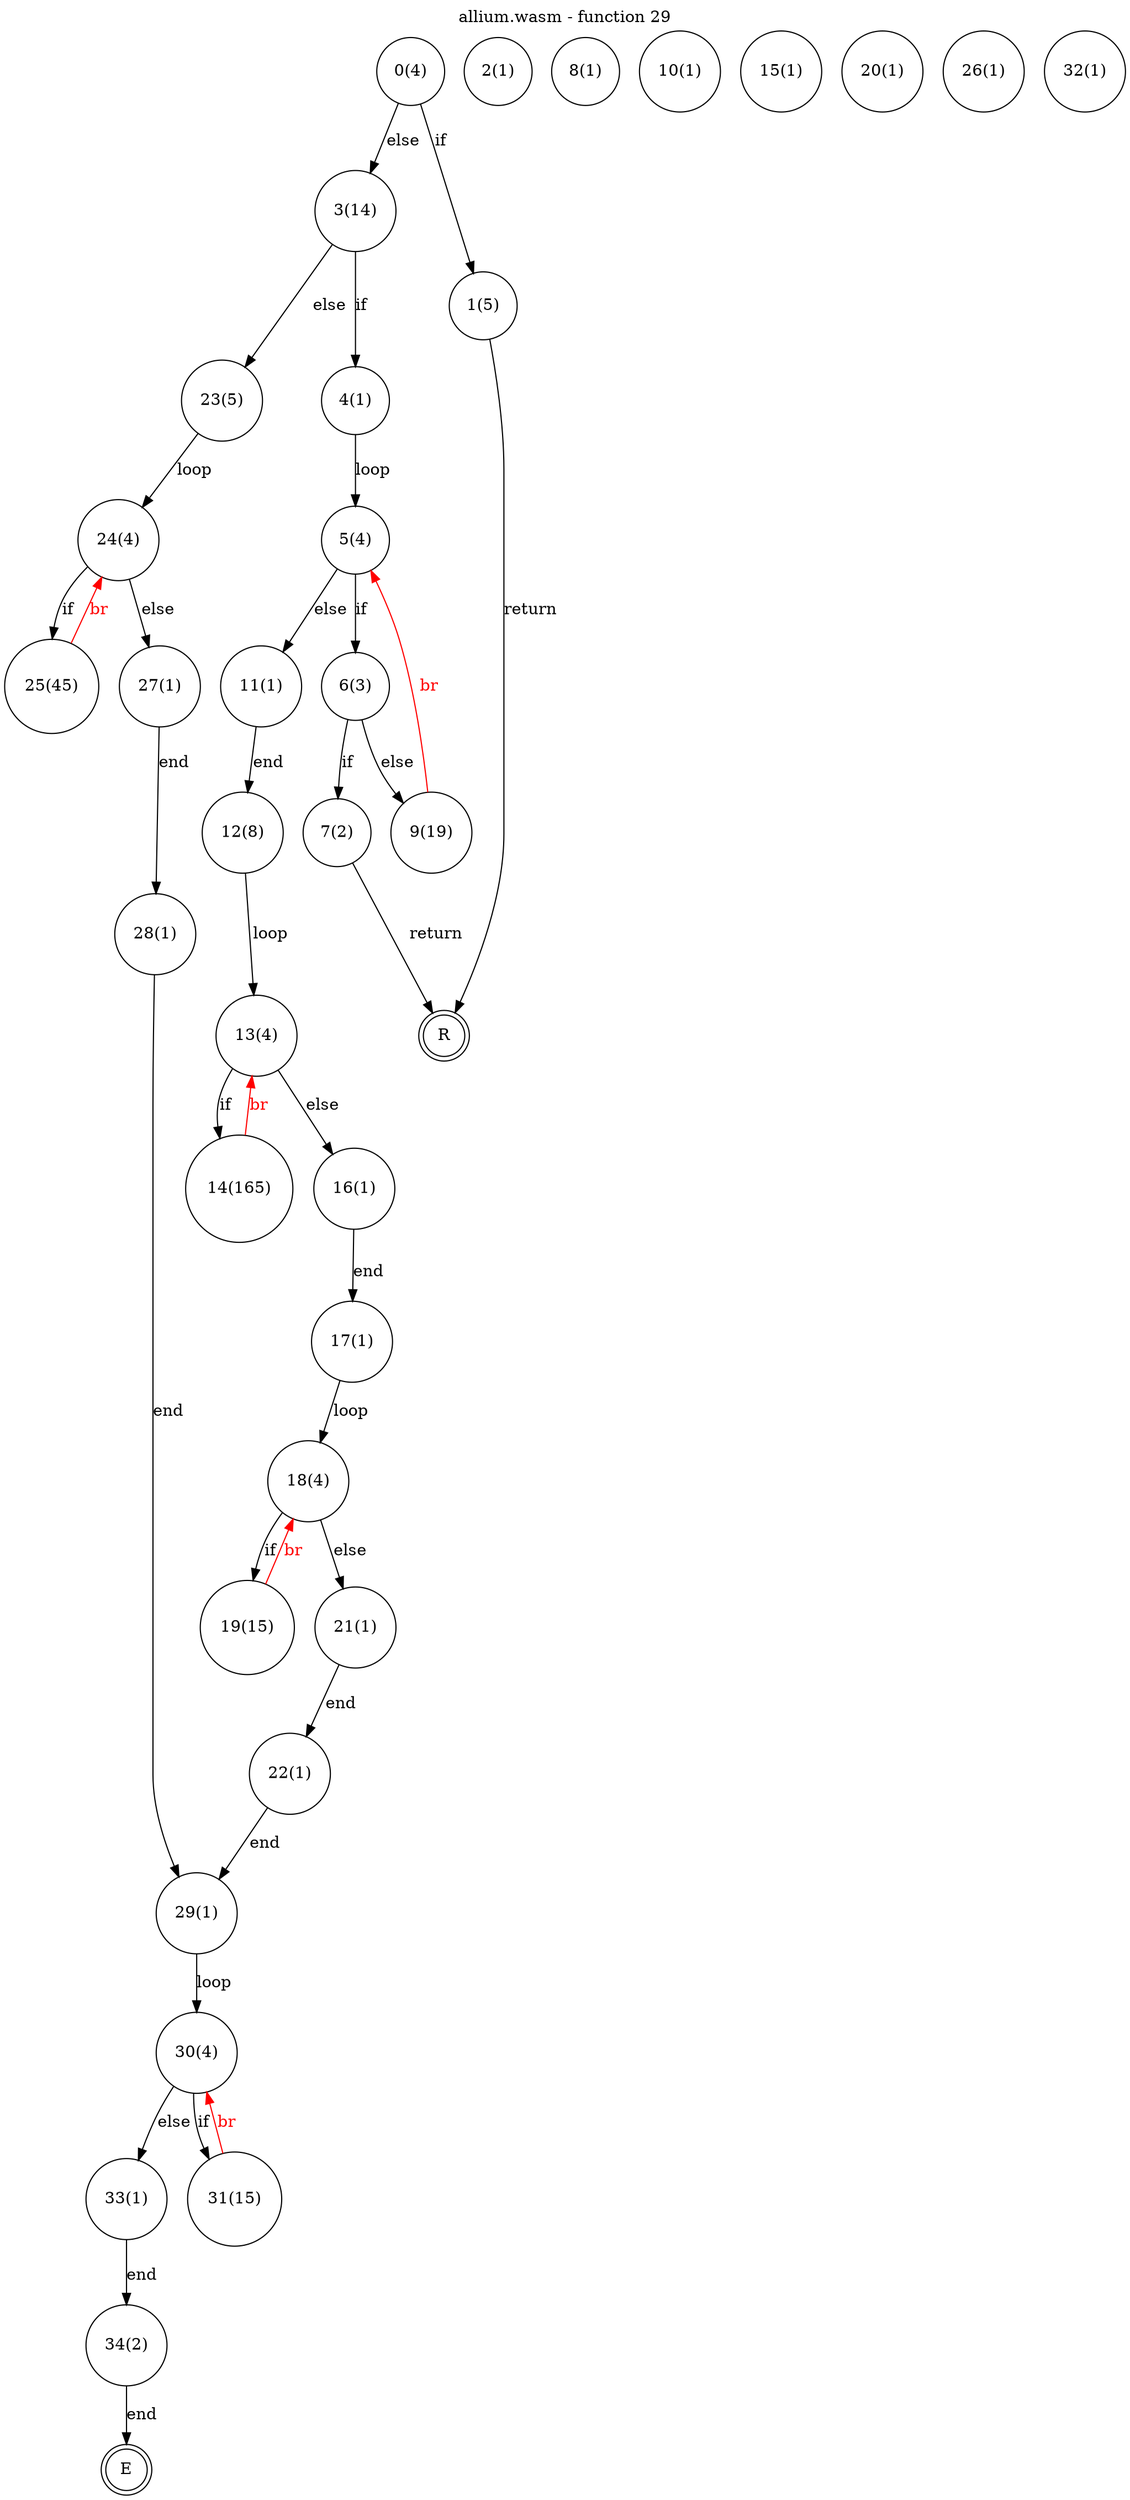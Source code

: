 digraph finite_state_machine {
    label = "allium.wasm - function 29"
    labelloc =  t
    labelfontsize = 16
    labelfontcolor = black
    labelfontname = "Helvetica"
    node [shape = doublecircle]; E R ;
node [shape=circle, fontcolor=black, style="", label="0(4)"]0
node [shape=circle, fontcolor=black, style="", label="1(5)"]1
node [shape=circle, fontcolor=black, style="", label="2(1)"]2
node [shape=circle, fontcolor=black, style="", label="3(14)"]3
node [shape=circle, fontcolor=black, style="", label="4(1)"]4
node [shape=circle, fontcolor=black, style="", label="5(4)"]5
node [shape=circle, fontcolor=black, style="", label="6(3)"]6
node [shape=circle, fontcolor=black, style="", label="7(2)"]7
node [shape=circle, fontcolor=black, style="", label="8(1)"]8
node [shape=circle, fontcolor=black, style="", label="9(19)"]9
node [shape=circle, fontcolor=black, style="", label="10(1)"]10
node [shape=circle, fontcolor=black, style="", label="11(1)"]11
node [shape=circle, fontcolor=black, style="", label="12(8)"]12
node [shape=circle, fontcolor=black, style="", label="13(4)"]13
node [shape=circle, fontcolor=black, style="", label="14(165)"]14
node [shape=circle, fontcolor=black, style="", label="15(1)"]15
node [shape=circle, fontcolor=black, style="", label="16(1)"]16
node [shape=circle, fontcolor=black, style="", label="17(1)"]17
node [shape=circle, fontcolor=black, style="", label="18(4)"]18
node [shape=circle, fontcolor=black, style="", label="19(15)"]19
node [shape=circle, fontcolor=black, style="", label="20(1)"]20
node [shape=circle, fontcolor=black, style="", label="21(1)"]21
node [shape=circle, fontcolor=black, style="", label="22(1)"]22
node [shape=circle, fontcolor=black, style="", label="23(5)"]23
node [shape=circle, fontcolor=black, style="", label="24(4)"]24
node [shape=circle, fontcolor=black, style="", label="25(45)"]25
node [shape=circle, fontcolor=black, style="", label="26(1)"]26
node [shape=circle, fontcolor=black, style="", label="27(1)"]27
node [shape=circle, fontcolor=black, style="", label="28(1)"]28
node [shape=circle, fontcolor=black, style="", label="29(1)"]29
node [shape=circle, fontcolor=black, style="", label="30(4)"]30
node [shape=circle, fontcolor=black, style="", label="31(15)"]31
node [shape=circle, fontcolor=black, style="", label="32(1)"]32
node [shape=circle, fontcolor=black, style="", label="33(1)"]33
node [shape=circle, fontcolor=black, style="", label="34(2)"]34
node [shape=circle, fontcolor=black, style="", label="E"]E
node [shape=circle, fontcolor=black, style="", label="R"]R
    0 -> 1[label="if"];
    0 -> 3[label="else"];
    1 -> R[label="return"];
    3 -> 4[label="if"];
    3 -> 23[label="else"];
    4 -> 5[label="loop"];
    5 -> 6[label="if"];
    5 -> 11[label="else"];
    6 -> 7[label="if"];
    6 -> 9[label="else"];
    7 -> R[label="return"];
    9 -> 5[color="red" fontcolor="red" label="br"];
    11 -> 12[label="end"];
    12 -> 13[label="loop"];
    13 -> 14[label="if"];
    13 -> 16[label="else"];
    14 -> 13[color="red" fontcolor="red" label="br"];
    16 -> 17[label="end"];
    17 -> 18[label="loop"];
    18 -> 19[label="if"];
    18 -> 21[label="else"];
    19 -> 18[color="red" fontcolor="red" label="br"];
    21 -> 22[label="end"];
    22 -> 29[label="end"];
    23 -> 24[label="loop"];
    24 -> 25[label="if"];
    24 -> 27[label="else"];
    25 -> 24[color="red" fontcolor="red" label="br"];
    27 -> 28[label="end"];
    28 -> 29[label="end"];
    29 -> 30[label="loop"];
    30 -> 31[label="if"];
    30 -> 33[label="else"];
    31 -> 30[color="red" fontcolor="red" label="br"];
    33 -> 34[label="end"];
    34 -> E[label="end"];
}
